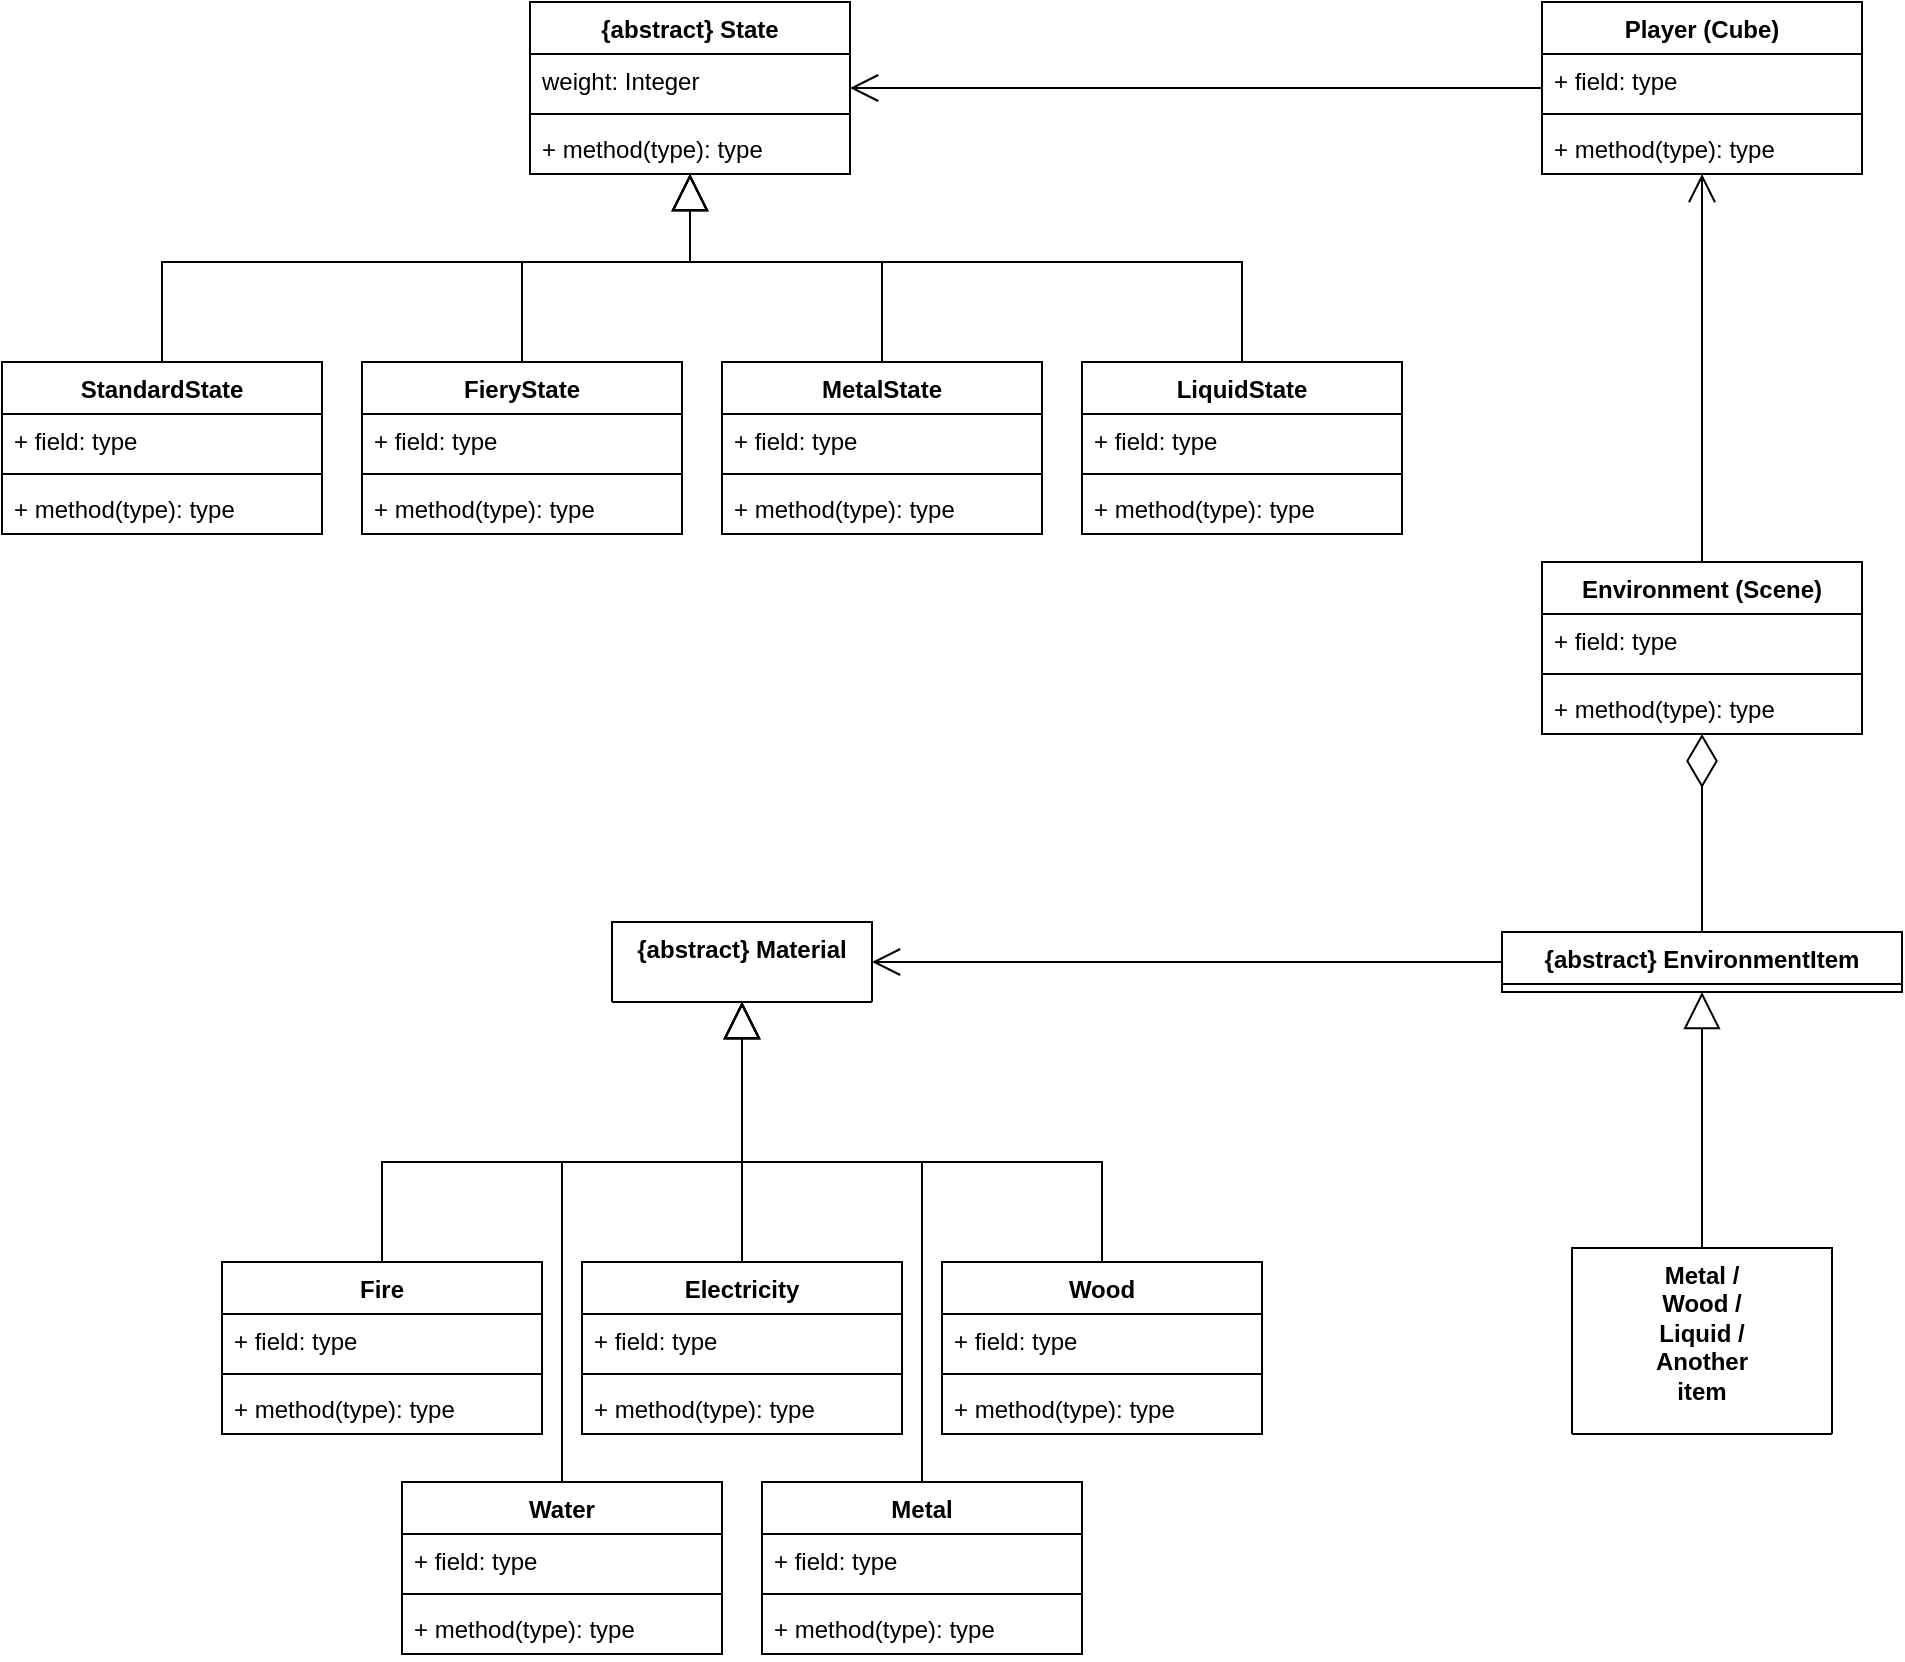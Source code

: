 <mxfile version="21.2.8" type="device">
  <diagram id="C5RBs43oDa-KdzZeNtuy" name="Page-1">
    <mxGraphModel dx="1687" dy="993" grid="1" gridSize="10" guides="1" tooltips="1" connect="1" arrows="1" fold="1" page="1" pageScale="1" pageWidth="827" pageHeight="1169" math="0" shadow="0">
      <root>
        <mxCell id="WIyWlLk6GJQsqaUBKTNV-0" />
        <mxCell id="WIyWlLk6GJQsqaUBKTNV-1" parent="WIyWlLk6GJQsqaUBKTNV-0" />
        <mxCell id="5vsgtL1OO0JbKmEvZkqq-0" value="{abstract} State" style="swimlane;fontStyle=1;align=center;verticalAlign=top;childLayout=stackLayout;horizontal=1;startSize=26;horizontalStack=0;resizeParent=1;resizeParentMax=0;resizeLast=0;collapsible=1;marginBottom=0;whiteSpace=wrap;html=1;" vertex="1" parent="WIyWlLk6GJQsqaUBKTNV-1">
          <mxGeometry x="334" y="250" width="160" height="86" as="geometry">
            <mxRectangle x="349" y="270" width="130" height="30" as="alternateBounds" />
          </mxGeometry>
        </mxCell>
        <mxCell id="5vsgtL1OO0JbKmEvZkqq-1" value="weight: Integer" style="text;strokeColor=none;fillColor=none;align=left;verticalAlign=top;spacingLeft=4;spacingRight=4;overflow=hidden;rotatable=0;points=[[0,0.5],[1,0.5]];portConstraint=eastwest;whiteSpace=wrap;html=1;" vertex="1" parent="5vsgtL1OO0JbKmEvZkqq-0">
          <mxGeometry y="26" width="160" height="26" as="geometry" />
        </mxCell>
        <mxCell id="5vsgtL1OO0JbKmEvZkqq-2" value="" style="line;strokeWidth=1;fillColor=none;align=left;verticalAlign=middle;spacingTop=-1;spacingLeft=3;spacingRight=3;rotatable=0;labelPosition=right;points=[];portConstraint=eastwest;strokeColor=inherit;" vertex="1" parent="5vsgtL1OO0JbKmEvZkqq-0">
          <mxGeometry y="52" width="160" height="8" as="geometry" />
        </mxCell>
        <mxCell id="5vsgtL1OO0JbKmEvZkqq-3" value="+ method(type): type" style="text;strokeColor=none;fillColor=none;align=left;verticalAlign=top;spacingLeft=4;spacingRight=4;overflow=hidden;rotatable=0;points=[[0,0.5],[1,0.5]];portConstraint=eastwest;whiteSpace=wrap;html=1;" vertex="1" parent="5vsgtL1OO0JbKmEvZkqq-0">
          <mxGeometry y="60" width="160" height="26" as="geometry" />
        </mxCell>
        <mxCell id="5vsgtL1OO0JbKmEvZkqq-4" value="StandardState" style="swimlane;fontStyle=1;align=center;verticalAlign=top;childLayout=stackLayout;horizontal=1;startSize=26;horizontalStack=0;resizeParent=1;resizeParentMax=0;resizeLast=0;collapsible=1;marginBottom=0;whiteSpace=wrap;html=1;" vertex="1" parent="WIyWlLk6GJQsqaUBKTNV-1">
          <mxGeometry x="70" y="430" width="160" height="86" as="geometry">
            <mxRectangle x="120" y="430" width="130" height="30" as="alternateBounds" />
          </mxGeometry>
        </mxCell>
        <mxCell id="5vsgtL1OO0JbKmEvZkqq-5" value="+ field: type" style="text;strokeColor=none;fillColor=none;align=left;verticalAlign=top;spacingLeft=4;spacingRight=4;overflow=hidden;rotatable=0;points=[[0,0.5],[1,0.5]];portConstraint=eastwest;whiteSpace=wrap;html=1;" vertex="1" parent="5vsgtL1OO0JbKmEvZkqq-4">
          <mxGeometry y="26" width="160" height="26" as="geometry" />
        </mxCell>
        <mxCell id="5vsgtL1OO0JbKmEvZkqq-6" value="" style="line;strokeWidth=1;fillColor=none;align=left;verticalAlign=middle;spacingTop=-1;spacingLeft=3;spacingRight=3;rotatable=0;labelPosition=right;points=[];portConstraint=eastwest;strokeColor=inherit;" vertex="1" parent="5vsgtL1OO0JbKmEvZkqq-4">
          <mxGeometry y="52" width="160" height="8" as="geometry" />
        </mxCell>
        <mxCell id="5vsgtL1OO0JbKmEvZkqq-7" value="+ method(type): type" style="text;strokeColor=none;fillColor=none;align=left;verticalAlign=top;spacingLeft=4;spacingRight=4;overflow=hidden;rotatable=0;points=[[0,0.5],[1,0.5]];portConstraint=eastwest;whiteSpace=wrap;html=1;" vertex="1" parent="5vsgtL1OO0JbKmEvZkqq-4">
          <mxGeometry y="60" width="160" height="26" as="geometry" />
        </mxCell>
        <mxCell id="5vsgtL1OO0JbKmEvZkqq-8" value="FieryState" style="swimlane;fontStyle=1;align=center;verticalAlign=top;childLayout=stackLayout;horizontal=1;startSize=26;horizontalStack=0;resizeParent=1;resizeParentMax=0;resizeLast=0;collapsible=1;marginBottom=0;whiteSpace=wrap;html=1;" vertex="1" parent="WIyWlLk6GJQsqaUBKTNV-1">
          <mxGeometry x="250" y="430" width="160" height="86" as="geometry">
            <mxRectangle x="120" y="430" width="130" height="30" as="alternateBounds" />
          </mxGeometry>
        </mxCell>
        <mxCell id="5vsgtL1OO0JbKmEvZkqq-9" value="+ field: type" style="text;strokeColor=none;fillColor=none;align=left;verticalAlign=top;spacingLeft=4;spacingRight=4;overflow=hidden;rotatable=0;points=[[0,0.5],[1,0.5]];portConstraint=eastwest;whiteSpace=wrap;html=1;" vertex="1" parent="5vsgtL1OO0JbKmEvZkqq-8">
          <mxGeometry y="26" width="160" height="26" as="geometry" />
        </mxCell>
        <mxCell id="5vsgtL1OO0JbKmEvZkqq-10" value="" style="line;strokeWidth=1;fillColor=none;align=left;verticalAlign=middle;spacingTop=-1;spacingLeft=3;spacingRight=3;rotatable=0;labelPosition=right;points=[];portConstraint=eastwest;strokeColor=inherit;" vertex="1" parent="5vsgtL1OO0JbKmEvZkqq-8">
          <mxGeometry y="52" width="160" height="8" as="geometry" />
        </mxCell>
        <mxCell id="5vsgtL1OO0JbKmEvZkqq-11" value="+ method(type): type" style="text;strokeColor=none;fillColor=none;align=left;verticalAlign=top;spacingLeft=4;spacingRight=4;overflow=hidden;rotatable=0;points=[[0,0.5],[1,0.5]];portConstraint=eastwest;whiteSpace=wrap;html=1;" vertex="1" parent="5vsgtL1OO0JbKmEvZkqq-8">
          <mxGeometry y="60" width="160" height="26" as="geometry" />
        </mxCell>
        <mxCell id="5vsgtL1OO0JbKmEvZkqq-12" value="MetalState" style="swimlane;fontStyle=1;align=center;verticalAlign=top;childLayout=stackLayout;horizontal=1;startSize=26;horizontalStack=0;resizeParent=1;resizeParentMax=0;resizeLast=0;collapsible=1;marginBottom=0;whiteSpace=wrap;html=1;" vertex="1" parent="WIyWlLk6GJQsqaUBKTNV-1">
          <mxGeometry x="430" y="430" width="160" height="86" as="geometry">
            <mxRectangle x="120" y="430" width="130" height="30" as="alternateBounds" />
          </mxGeometry>
        </mxCell>
        <mxCell id="5vsgtL1OO0JbKmEvZkqq-13" value="+ field: type" style="text;strokeColor=none;fillColor=none;align=left;verticalAlign=top;spacingLeft=4;spacingRight=4;overflow=hidden;rotatable=0;points=[[0,0.5],[1,0.5]];portConstraint=eastwest;whiteSpace=wrap;html=1;" vertex="1" parent="5vsgtL1OO0JbKmEvZkqq-12">
          <mxGeometry y="26" width="160" height="26" as="geometry" />
        </mxCell>
        <mxCell id="5vsgtL1OO0JbKmEvZkqq-14" value="" style="line;strokeWidth=1;fillColor=none;align=left;verticalAlign=middle;spacingTop=-1;spacingLeft=3;spacingRight=3;rotatable=0;labelPosition=right;points=[];portConstraint=eastwest;strokeColor=inherit;" vertex="1" parent="5vsgtL1OO0JbKmEvZkqq-12">
          <mxGeometry y="52" width="160" height="8" as="geometry" />
        </mxCell>
        <mxCell id="5vsgtL1OO0JbKmEvZkqq-15" value="+ method(type): type" style="text;strokeColor=none;fillColor=none;align=left;verticalAlign=top;spacingLeft=4;spacingRight=4;overflow=hidden;rotatable=0;points=[[0,0.5],[1,0.5]];portConstraint=eastwest;whiteSpace=wrap;html=1;" vertex="1" parent="5vsgtL1OO0JbKmEvZkqq-12">
          <mxGeometry y="60" width="160" height="26" as="geometry" />
        </mxCell>
        <mxCell id="5vsgtL1OO0JbKmEvZkqq-16" value="LiquidState" style="swimlane;fontStyle=1;align=center;verticalAlign=top;childLayout=stackLayout;horizontal=1;startSize=26;horizontalStack=0;resizeParent=1;resizeParentMax=0;resizeLast=0;collapsible=1;marginBottom=0;whiteSpace=wrap;html=1;" vertex="1" parent="WIyWlLk6GJQsqaUBKTNV-1">
          <mxGeometry x="610" y="430" width="160" height="86" as="geometry">
            <mxRectangle x="120" y="430" width="130" height="30" as="alternateBounds" />
          </mxGeometry>
        </mxCell>
        <mxCell id="5vsgtL1OO0JbKmEvZkqq-17" value="+ field: type" style="text;strokeColor=none;fillColor=none;align=left;verticalAlign=top;spacingLeft=4;spacingRight=4;overflow=hidden;rotatable=0;points=[[0,0.5],[1,0.5]];portConstraint=eastwest;whiteSpace=wrap;html=1;" vertex="1" parent="5vsgtL1OO0JbKmEvZkqq-16">
          <mxGeometry y="26" width="160" height="26" as="geometry" />
        </mxCell>
        <mxCell id="5vsgtL1OO0JbKmEvZkqq-18" value="" style="line;strokeWidth=1;fillColor=none;align=left;verticalAlign=middle;spacingTop=-1;spacingLeft=3;spacingRight=3;rotatable=0;labelPosition=right;points=[];portConstraint=eastwest;strokeColor=inherit;" vertex="1" parent="5vsgtL1OO0JbKmEvZkqq-16">
          <mxGeometry y="52" width="160" height="8" as="geometry" />
        </mxCell>
        <mxCell id="5vsgtL1OO0JbKmEvZkqq-19" value="+ method(type): type" style="text;strokeColor=none;fillColor=none;align=left;verticalAlign=top;spacingLeft=4;spacingRight=4;overflow=hidden;rotatable=0;points=[[0,0.5],[1,0.5]];portConstraint=eastwest;whiteSpace=wrap;html=1;" vertex="1" parent="5vsgtL1OO0JbKmEvZkqq-16">
          <mxGeometry y="60" width="160" height="26" as="geometry" />
        </mxCell>
        <mxCell id="5vsgtL1OO0JbKmEvZkqq-20" value="" style="endArrow=block;endSize=16;endFill=0;html=1;rounded=0;entryX=0.5;entryY=1;entryDx=0;entryDy=0;exitX=0.5;exitY=0;exitDx=0;exitDy=0;" edge="1" parent="WIyWlLk6GJQsqaUBKTNV-1" source="5vsgtL1OO0JbKmEvZkqq-4" target="5vsgtL1OO0JbKmEvZkqq-0">
          <mxGeometry width="160" relative="1" as="geometry">
            <mxPoint x="160" y="350" as="sourcePoint" />
            <mxPoint x="320" y="350" as="targetPoint" />
            <Array as="points">
              <mxPoint x="150" y="380" />
              <mxPoint x="414" y="380" />
            </Array>
          </mxGeometry>
        </mxCell>
        <mxCell id="5vsgtL1OO0JbKmEvZkqq-23" value="" style="endArrow=block;endSize=16;endFill=0;html=1;rounded=0;entryX=0.5;entryY=1;entryDx=0;entryDy=0;exitX=0.5;exitY=0;exitDx=0;exitDy=0;" edge="1" parent="WIyWlLk6GJQsqaUBKTNV-1" source="5vsgtL1OO0JbKmEvZkqq-8" target="5vsgtL1OO0JbKmEvZkqq-0">
          <mxGeometry width="160" relative="1" as="geometry">
            <mxPoint x="440" y="400" as="sourcePoint" />
            <mxPoint x="600" y="400" as="targetPoint" />
            <Array as="points">
              <mxPoint x="330" y="380" />
              <mxPoint x="414" y="380" />
            </Array>
          </mxGeometry>
        </mxCell>
        <mxCell id="5vsgtL1OO0JbKmEvZkqq-25" value="" style="endArrow=block;endSize=16;endFill=0;html=1;rounded=0;exitX=0.5;exitY=0;exitDx=0;exitDy=0;entryX=0.5;entryY=1;entryDx=0;entryDy=0;" edge="1" parent="WIyWlLk6GJQsqaUBKTNV-1" source="5vsgtL1OO0JbKmEvZkqq-12" target="5vsgtL1OO0JbKmEvZkqq-0">
          <mxGeometry width="160" relative="1" as="geometry">
            <mxPoint x="479" y="410" as="sourcePoint" />
            <mxPoint x="619" y="280" as="targetPoint" />
            <Array as="points">
              <mxPoint x="510" y="380" />
              <mxPoint x="414" y="380" />
            </Array>
          </mxGeometry>
        </mxCell>
        <mxCell id="5vsgtL1OO0JbKmEvZkqq-26" value="" style="endArrow=block;endSize=16;endFill=0;html=1;rounded=0;entryX=0.5;entryY=1;entryDx=0;entryDy=0;exitX=0.5;exitY=0;exitDx=0;exitDy=0;" edge="1" parent="WIyWlLk6GJQsqaUBKTNV-1" source="5vsgtL1OO0JbKmEvZkqq-16" target="5vsgtL1OO0JbKmEvZkqq-0">
          <mxGeometry width="160" relative="1" as="geometry">
            <mxPoint x="360" y="460" as="sourcePoint" />
            <mxPoint x="444" y="330" as="targetPoint" />
            <Array as="points">
              <mxPoint x="690" y="380" />
              <mxPoint x="414" y="380" />
            </Array>
          </mxGeometry>
        </mxCell>
        <mxCell id="5vsgtL1OO0JbKmEvZkqq-27" value="{abstract} Material" style="swimlane;fontStyle=1;align=center;verticalAlign=top;childLayout=stackLayout;horizontal=1;startSize=40;horizontalStack=0;resizeParent=1;resizeParentMax=0;resizeLast=0;collapsible=1;marginBottom=0;whiteSpace=wrap;html=1;" vertex="1" collapsed="1" parent="WIyWlLk6GJQsqaUBKTNV-1">
          <mxGeometry x="375" y="710" width="130" height="40" as="geometry">
            <mxRectangle x="340" y="590" width="190" height="90" as="alternateBounds" />
          </mxGeometry>
        </mxCell>
        <mxCell id="5vsgtL1OO0JbKmEvZkqq-28" value="+ field: type" style="text;strokeColor=none;fillColor=none;align=left;verticalAlign=top;spacingLeft=4;spacingRight=4;overflow=hidden;rotatable=0;points=[[0,0.5],[1,0.5]];portConstraint=eastwest;whiteSpace=wrap;html=1;" vertex="1" parent="5vsgtL1OO0JbKmEvZkqq-27">
          <mxGeometry y="30" width="190" height="26" as="geometry" />
        </mxCell>
        <mxCell id="5vsgtL1OO0JbKmEvZkqq-29" value="" style="line;strokeWidth=1;fillColor=none;align=left;verticalAlign=middle;spacingTop=-1;spacingLeft=3;spacingRight=3;rotatable=0;labelPosition=right;points=[];portConstraint=eastwest;strokeColor=inherit;" vertex="1" parent="5vsgtL1OO0JbKmEvZkqq-27">
          <mxGeometry y="56" width="190" height="8" as="geometry" />
        </mxCell>
        <mxCell id="5vsgtL1OO0JbKmEvZkqq-30" value="+ method(type): type" style="text;strokeColor=none;fillColor=none;align=left;verticalAlign=top;spacingLeft=4;spacingRight=4;overflow=hidden;rotatable=0;points=[[0,0.5],[1,0.5]];portConstraint=eastwest;whiteSpace=wrap;html=1;" vertex="1" parent="5vsgtL1OO0JbKmEvZkqq-27">
          <mxGeometry y="64" width="190" height="26" as="geometry" />
        </mxCell>
        <mxCell id="5vsgtL1OO0JbKmEvZkqq-31" value="Water" style="swimlane;fontStyle=1;align=center;verticalAlign=top;childLayout=stackLayout;horizontal=1;startSize=26;horizontalStack=0;resizeParent=1;resizeParentMax=0;resizeLast=0;collapsible=1;marginBottom=0;whiteSpace=wrap;html=1;" vertex="1" parent="WIyWlLk6GJQsqaUBKTNV-1">
          <mxGeometry x="270" y="990" width="160" height="86" as="geometry">
            <mxRectangle y="750" width="130" height="30" as="alternateBounds" />
          </mxGeometry>
        </mxCell>
        <mxCell id="5vsgtL1OO0JbKmEvZkqq-32" value="+ field: type" style="text;strokeColor=none;fillColor=none;align=left;verticalAlign=top;spacingLeft=4;spacingRight=4;overflow=hidden;rotatable=0;points=[[0,0.5],[1,0.5]];portConstraint=eastwest;whiteSpace=wrap;html=1;" vertex="1" parent="5vsgtL1OO0JbKmEvZkqq-31">
          <mxGeometry y="26" width="160" height="26" as="geometry" />
        </mxCell>
        <mxCell id="5vsgtL1OO0JbKmEvZkqq-33" value="" style="line;strokeWidth=1;fillColor=none;align=left;verticalAlign=middle;spacingTop=-1;spacingLeft=3;spacingRight=3;rotatable=0;labelPosition=right;points=[];portConstraint=eastwest;strokeColor=inherit;" vertex="1" parent="5vsgtL1OO0JbKmEvZkqq-31">
          <mxGeometry y="52" width="160" height="8" as="geometry" />
        </mxCell>
        <mxCell id="5vsgtL1OO0JbKmEvZkqq-34" value="+ method(type): type" style="text;strokeColor=none;fillColor=none;align=left;verticalAlign=top;spacingLeft=4;spacingRight=4;overflow=hidden;rotatable=0;points=[[0,0.5],[1,0.5]];portConstraint=eastwest;whiteSpace=wrap;html=1;" vertex="1" parent="5vsgtL1OO0JbKmEvZkqq-31">
          <mxGeometry y="60" width="160" height="26" as="geometry" />
        </mxCell>
        <mxCell id="5vsgtL1OO0JbKmEvZkqq-35" value="Fire" style="swimlane;fontStyle=1;align=center;verticalAlign=top;childLayout=stackLayout;horizontal=1;startSize=26;horizontalStack=0;resizeParent=1;resizeParentMax=0;resizeLast=0;collapsible=1;marginBottom=0;whiteSpace=wrap;html=1;" vertex="1" parent="WIyWlLk6GJQsqaUBKTNV-1">
          <mxGeometry x="180" y="880" width="160" height="86" as="geometry">
            <mxRectangle x="180" y="750" width="130" height="30" as="alternateBounds" />
          </mxGeometry>
        </mxCell>
        <mxCell id="5vsgtL1OO0JbKmEvZkqq-36" value="+ field: type" style="text;strokeColor=none;fillColor=none;align=left;verticalAlign=top;spacingLeft=4;spacingRight=4;overflow=hidden;rotatable=0;points=[[0,0.5],[1,0.5]];portConstraint=eastwest;whiteSpace=wrap;html=1;" vertex="1" parent="5vsgtL1OO0JbKmEvZkqq-35">
          <mxGeometry y="26" width="160" height="26" as="geometry" />
        </mxCell>
        <mxCell id="5vsgtL1OO0JbKmEvZkqq-37" value="" style="line;strokeWidth=1;fillColor=none;align=left;verticalAlign=middle;spacingTop=-1;spacingLeft=3;spacingRight=3;rotatable=0;labelPosition=right;points=[];portConstraint=eastwest;strokeColor=inherit;" vertex="1" parent="5vsgtL1OO0JbKmEvZkqq-35">
          <mxGeometry y="52" width="160" height="8" as="geometry" />
        </mxCell>
        <mxCell id="5vsgtL1OO0JbKmEvZkqq-38" value="+ method(type): type" style="text;strokeColor=none;fillColor=none;align=left;verticalAlign=top;spacingLeft=4;spacingRight=4;overflow=hidden;rotatable=0;points=[[0,0.5],[1,0.5]];portConstraint=eastwest;whiteSpace=wrap;html=1;" vertex="1" parent="5vsgtL1OO0JbKmEvZkqq-35">
          <mxGeometry y="60" width="160" height="26" as="geometry" />
        </mxCell>
        <mxCell id="5vsgtL1OO0JbKmEvZkqq-39" value="Electricity" style="swimlane;fontStyle=1;align=center;verticalAlign=top;childLayout=stackLayout;horizontal=1;startSize=26;horizontalStack=0;resizeParent=1;resizeParentMax=0;resizeLast=0;collapsible=1;marginBottom=0;whiteSpace=wrap;html=1;" vertex="1" parent="WIyWlLk6GJQsqaUBKTNV-1">
          <mxGeometry x="360" y="880" width="160" height="86" as="geometry">
            <mxRectangle x="360" y="750" width="130" height="30" as="alternateBounds" />
          </mxGeometry>
        </mxCell>
        <mxCell id="5vsgtL1OO0JbKmEvZkqq-40" value="+ field: type" style="text;strokeColor=none;fillColor=none;align=left;verticalAlign=top;spacingLeft=4;spacingRight=4;overflow=hidden;rotatable=0;points=[[0,0.5],[1,0.5]];portConstraint=eastwest;whiteSpace=wrap;html=1;" vertex="1" parent="5vsgtL1OO0JbKmEvZkqq-39">
          <mxGeometry y="26" width="160" height="26" as="geometry" />
        </mxCell>
        <mxCell id="5vsgtL1OO0JbKmEvZkqq-41" value="" style="line;strokeWidth=1;fillColor=none;align=left;verticalAlign=middle;spacingTop=-1;spacingLeft=3;spacingRight=3;rotatable=0;labelPosition=right;points=[];portConstraint=eastwest;strokeColor=inherit;" vertex="1" parent="5vsgtL1OO0JbKmEvZkqq-39">
          <mxGeometry y="52" width="160" height="8" as="geometry" />
        </mxCell>
        <mxCell id="5vsgtL1OO0JbKmEvZkqq-42" value="+ method(type): type" style="text;strokeColor=none;fillColor=none;align=left;verticalAlign=top;spacingLeft=4;spacingRight=4;overflow=hidden;rotatable=0;points=[[0,0.5],[1,0.5]];portConstraint=eastwest;whiteSpace=wrap;html=1;" vertex="1" parent="5vsgtL1OO0JbKmEvZkqq-39">
          <mxGeometry y="60" width="160" height="26" as="geometry" />
        </mxCell>
        <mxCell id="5vsgtL1OO0JbKmEvZkqq-43" value="Wood" style="swimlane;fontStyle=1;align=center;verticalAlign=top;childLayout=stackLayout;horizontal=1;startSize=26;horizontalStack=0;resizeParent=1;resizeParentMax=0;resizeLast=0;collapsible=1;marginBottom=0;whiteSpace=wrap;html=1;" vertex="1" parent="WIyWlLk6GJQsqaUBKTNV-1">
          <mxGeometry x="540" y="880" width="160" height="86" as="geometry">
            <mxRectangle x="540" y="750" width="130" height="30" as="alternateBounds" />
          </mxGeometry>
        </mxCell>
        <mxCell id="5vsgtL1OO0JbKmEvZkqq-44" value="+ field: type" style="text;strokeColor=none;fillColor=none;align=left;verticalAlign=top;spacingLeft=4;spacingRight=4;overflow=hidden;rotatable=0;points=[[0,0.5],[1,0.5]];portConstraint=eastwest;whiteSpace=wrap;html=1;" vertex="1" parent="5vsgtL1OO0JbKmEvZkqq-43">
          <mxGeometry y="26" width="160" height="26" as="geometry" />
        </mxCell>
        <mxCell id="5vsgtL1OO0JbKmEvZkqq-45" value="" style="line;strokeWidth=1;fillColor=none;align=left;verticalAlign=middle;spacingTop=-1;spacingLeft=3;spacingRight=3;rotatable=0;labelPosition=right;points=[];portConstraint=eastwest;strokeColor=inherit;" vertex="1" parent="5vsgtL1OO0JbKmEvZkqq-43">
          <mxGeometry y="52" width="160" height="8" as="geometry" />
        </mxCell>
        <mxCell id="5vsgtL1OO0JbKmEvZkqq-46" value="+ method(type): type" style="text;strokeColor=none;fillColor=none;align=left;verticalAlign=top;spacingLeft=4;spacingRight=4;overflow=hidden;rotatable=0;points=[[0,0.5],[1,0.5]];portConstraint=eastwest;whiteSpace=wrap;html=1;" vertex="1" parent="5vsgtL1OO0JbKmEvZkqq-43">
          <mxGeometry y="60" width="160" height="26" as="geometry" />
        </mxCell>
        <mxCell id="5vsgtL1OO0JbKmEvZkqq-47" value="" style="endArrow=block;endSize=16;endFill=0;html=1;rounded=0;entryX=0.5;entryY=1;entryDx=0;entryDy=0;exitX=0.5;exitY=0;exitDx=0;exitDy=0;" edge="1" source="5vsgtL1OO0JbKmEvZkqq-31" target="5vsgtL1OO0JbKmEvZkqq-27" parent="WIyWlLk6GJQsqaUBKTNV-1">
          <mxGeometry width="160" relative="1" as="geometry">
            <mxPoint x="154" y="800" as="sourcePoint" />
            <mxPoint x="314" y="800" as="targetPoint" />
            <Array as="points">
              <mxPoint x="350" y="830" />
              <mxPoint x="440" y="830" />
            </Array>
          </mxGeometry>
        </mxCell>
        <mxCell id="5vsgtL1OO0JbKmEvZkqq-48" value="" style="endArrow=block;endSize=16;endFill=0;html=1;rounded=0;entryX=0.5;entryY=1;entryDx=0;entryDy=0;exitX=0.5;exitY=0;exitDx=0;exitDy=0;" edge="1" source="5vsgtL1OO0JbKmEvZkqq-35" target="5vsgtL1OO0JbKmEvZkqq-27" parent="WIyWlLk6GJQsqaUBKTNV-1">
          <mxGeometry width="160" relative="1" as="geometry">
            <mxPoint x="434" y="850" as="sourcePoint" />
            <mxPoint x="594" y="850" as="targetPoint" />
            <Array as="points">
              <mxPoint x="260" y="830" />
              <mxPoint x="440" y="830" />
            </Array>
          </mxGeometry>
        </mxCell>
        <mxCell id="5vsgtL1OO0JbKmEvZkqq-50" value="" style="endArrow=block;endSize=16;endFill=0;html=1;rounded=0;entryX=0.5;entryY=1;entryDx=0;entryDy=0;exitX=0.5;exitY=0;exitDx=0;exitDy=0;" edge="1" source="5vsgtL1OO0JbKmEvZkqq-43" target="5vsgtL1OO0JbKmEvZkqq-27" parent="WIyWlLk6GJQsqaUBKTNV-1">
          <mxGeometry width="160" relative="1" as="geometry">
            <mxPoint x="354" y="910" as="sourcePoint" />
            <mxPoint x="438" y="780" as="targetPoint" />
            <Array as="points">
              <mxPoint x="620" y="830" />
              <mxPoint x="440" y="830" />
            </Array>
          </mxGeometry>
        </mxCell>
        <mxCell id="5vsgtL1OO0JbKmEvZkqq-74" value="Player (Cube)" style="swimlane;fontStyle=1;align=center;verticalAlign=top;childLayout=stackLayout;horizontal=1;startSize=26;horizontalStack=0;resizeParent=1;resizeParentMax=0;resizeLast=0;collapsible=1;marginBottom=0;whiteSpace=wrap;html=1;" vertex="1" parent="WIyWlLk6GJQsqaUBKTNV-1">
          <mxGeometry x="840" y="250" width="160" height="86" as="geometry" />
        </mxCell>
        <mxCell id="5vsgtL1OO0JbKmEvZkqq-75" value="+ field: type" style="text;strokeColor=none;fillColor=none;align=left;verticalAlign=top;spacingLeft=4;spacingRight=4;overflow=hidden;rotatable=0;points=[[0,0.5],[1,0.5]];portConstraint=eastwest;whiteSpace=wrap;html=1;" vertex="1" parent="5vsgtL1OO0JbKmEvZkqq-74">
          <mxGeometry y="26" width="160" height="26" as="geometry" />
        </mxCell>
        <mxCell id="5vsgtL1OO0JbKmEvZkqq-76" value="" style="line;strokeWidth=1;fillColor=none;align=left;verticalAlign=middle;spacingTop=-1;spacingLeft=3;spacingRight=3;rotatable=0;labelPosition=right;points=[];portConstraint=eastwest;strokeColor=inherit;" vertex="1" parent="5vsgtL1OO0JbKmEvZkqq-74">
          <mxGeometry y="52" width="160" height="8" as="geometry" />
        </mxCell>
        <mxCell id="5vsgtL1OO0JbKmEvZkqq-77" value="+ method(type): type" style="text;strokeColor=none;fillColor=none;align=left;verticalAlign=top;spacingLeft=4;spacingRight=4;overflow=hidden;rotatable=0;points=[[0,0.5],[1,0.5]];portConstraint=eastwest;whiteSpace=wrap;html=1;" vertex="1" parent="5vsgtL1OO0JbKmEvZkqq-74">
          <mxGeometry y="60" width="160" height="26" as="geometry" />
        </mxCell>
        <mxCell id="5vsgtL1OO0JbKmEvZkqq-78" value="" style="endArrow=open;endFill=1;endSize=12;html=1;rounded=0;" edge="1" parent="WIyWlLk6GJQsqaUBKTNV-1" source="5vsgtL1OO0JbKmEvZkqq-74" target="5vsgtL1OO0JbKmEvZkqq-0">
          <mxGeometry width="160" relative="1" as="geometry">
            <mxPoint x="650" y="360" as="sourcePoint" />
            <mxPoint x="810" y="360" as="targetPoint" />
          </mxGeometry>
        </mxCell>
        <mxCell id="5vsgtL1OO0JbKmEvZkqq-79" value="Environment (Scene)" style="swimlane;fontStyle=1;align=center;verticalAlign=top;childLayout=stackLayout;horizontal=1;startSize=26;horizontalStack=0;resizeParent=1;resizeParentMax=0;resizeLast=0;collapsible=1;marginBottom=0;whiteSpace=wrap;html=1;" vertex="1" parent="WIyWlLk6GJQsqaUBKTNV-1">
          <mxGeometry x="840" y="530" width="160" height="86" as="geometry" />
        </mxCell>
        <mxCell id="5vsgtL1OO0JbKmEvZkqq-80" value="+ field: type" style="text;strokeColor=none;fillColor=none;align=left;verticalAlign=top;spacingLeft=4;spacingRight=4;overflow=hidden;rotatable=0;points=[[0,0.5],[1,0.5]];portConstraint=eastwest;whiteSpace=wrap;html=1;" vertex="1" parent="5vsgtL1OO0JbKmEvZkqq-79">
          <mxGeometry y="26" width="160" height="26" as="geometry" />
        </mxCell>
        <mxCell id="5vsgtL1OO0JbKmEvZkqq-81" value="" style="line;strokeWidth=1;fillColor=none;align=left;verticalAlign=middle;spacingTop=-1;spacingLeft=3;spacingRight=3;rotatable=0;labelPosition=right;points=[];portConstraint=eastwest;strokeColor=inherit;" vertex="1" parent="5vsgtL1OO0JbKmEvZkqq-79">
          <mxGeometry y="52" width="160" height="8" as="geometry" />
        </mxCell>
        <mxCell id="5vsgtL1OO0JbKmEvZkqq-82" value="+ method(type): type" style="text;strokeColor=none;fillColor=none;align=left;verticalAlign=top;spacingLeft=4;spacingRight=4;overflow=hidden;rotatable=0;points=[[0,0.5],[1,0.5]];portConstraint=eastwest;whiteSpace=wrap;html=1;" vertex="1" parent="5vsgtL1OO0JbKmEvZkqq-79">
          <mxGeometry y="60" width="160" height="26" as="geometry" />
        </mxCell>
        <mxCell id="5vsgtL1OO0JbKmEvZkqq-83" value="" style="endArrow=open;endFill=1;endSize=12;html=1;rounded=0;" edge="1" parent="WIyWlLk6GJQsqaUBKTNV-1" source="5vsgtL1OO0JbKmEvZkqq-79" target="5vsgtL1OO0JbKmEvZkqq-74">
          <mxGeometry width="160" relative="1" as="geometry">
            <mxPoint x="850" y="303" as="sourcePoint" />
            <mxPoint x="920" y="450" as="targetPoint" />
          </mxGeometry>
        </mxCell>
        <mxCell id="5vsgtL1OO0JbKmEvZkqq-85" value="{abstract} EnvironmentItem" style="swimlane;fontStyle=1;align=center;verticalAlign=top;childLayout=stackLayout;horizontal=1;startSize=26;horizontalStack=0;resizeParent=1;resizeParentMax=0;resizeLast=0;collapsible=1;marginBottom=0;whiteSpace=wrap;html=1;" vertex="1" collapsed="1" parent="WIyWlLk6GJQsqaUBKTNV-1">
          <mxGeometry x="820" y="715" width="200" height="30" as="geometry">
            <mxRectangle x="825" y="687" width="190" height="86" as="alternateBounds" />
          </mxGeometry>
        </mxCell>
        <mxCell id="5vsgtL1OO0JbKmEvZkqq-86" value="+ field: type" style="text;strokeColor=none;fillColor=none;align=left;verticalAlign=top;spacingLeft=4;spacingRight=4;overflow=hidden;rotatable=0;points=[[0,0.5],[1,0.5]];portConstraint=eastwest;whiteSpace=wrap;html=1;" vertex="1" parent="5vsgtL1OO0JbKmEvZkqq-85">
          <mxGeometry y="26" width="190" height="26" as="geometry" />
        </mxCell>
        <mxCell id="5vsgtL1OO0JbKmEvZkqq-87" value="" style="line;strokeWidth=1;fillColor=none;align=left;verticalAlign=middle;spacingTop=-1;spacingLeft=3;spacingRight=3;rotatable=0;labelPosition=right;points=[];portConstraint=eastwest;strokeColor=inherit;" vertex="1" parent="5vsgtL1OO0JbKmEvZkqq-85">
          <mxGeometry y="52" width="190" height="8" as="geometry" />
        </mxCell>
        <mxCell id="5vsgtL1OO0JbKmEvZkqq-88" value="+ method(type): type" style="text;strokeColor=none;fillColor=none;align=left;verticalAlign=top;spacingLeft=4;spacingRight=4;overflow=hidden;rotatable=0;points=[[0,0.5],[1,0.5]];portConstraint=eastwest;whiteSpace=wrap;html=1;" vertex="1" parent="5vsgtL1OO0JbKmEvZkqq-85">
          <mxGeometry y="60" width="190" height="26" as="geometry" />
        </mxCell>
        <mxCell id="5vsgtL1OO0JbKmEvZkqq-89" value="" style="endArrow=diamondThin;endFill=0;endSize=24;html=1;rounded=0;exitX=0.5;exitY=0;exitDx=0;exitDy=0;" edge="1" parent="WIyWlLk6GJQsqaUBKTNV-1" source="5vsgtL1OO0JbKmEvZkqq-85" target="5vsgtL1OO0JbKmEvZkqq-79">
          <mxGeometry width="160" relative="1" as="geometry">
            <mxPoint x="1030" y="600" as="sourcePoint" />
            <mxPoint x="1190" y="600" as="targetPoint" />
          </mxGeometry>
        </mxCell>
        <mxCell id="5vsgtL1OO0JbKmEvZkqq-90" value="" style="endArrow=open;endFill=1;endSize=12;html=1;rounded=0;" edge="1" parent="WIyWlLk6GJQsqaUBKTNV-1" source="5vsgtL1OO0JbKmEvZkqq-85" target="5vsgtL1OO0JbKmEvZkqq-27">
          <mxGeometry width="160" relative="1" as="geometry">
            <mxPoint x="580" y="670" as="sourcePoint" />
            <mxPoint x="740" y="670" as="targetPoint" />
          </mxGeometry>
        </mxCell>
        <mxCell id="5vsgtL1OO0JbKmEvZkqq-125" value="Metal" style="swimlane;fontStyle=1;align=center;verticalAlign=top;childLayout=stackLayout;horizontal=1;startSize=26;horizontalStack=0;resizeParent=1;resizeParentMax=0;resizeLast=0;collapsible=1;marginBottom=0;whiteSpace=wrap;html=1;" vertex="1" parent="WIyWlLk6GJQsqaUBKTNV-1">
          <mxGeometry x="450" y="990" width="160" height="86" as="geometry">
            <mxRectangle x="540" y="750" width="130" height="30" as="alternateBounds" />
          </mxGeometry>
        </mxCell>
        <mxCell id="5vsgtL1OO0JbKmEvZkqq-126" value="+ field: type" style="text;strokeColor=none;fillColor=none;align=left;verticalAlign=top;spacingLeft=4;spacingRight=4;overflow=hidden;rotatable=0;points=[[0,0.5],[1,0.5]];portConstraint=eastwest;whiteSpace=wrap;html=1;" vertex="1" parent="5vsgtL1OO0JbKmEvZkqq-125">
          <mxGeometry y="26" width="160" height="26" as="geometry" />
        </mxCell>
        <mxCell id="5vsgtL1OO0JbKmEvZkqq-127" value="" style="line;strokeWidth=1;fillColor=none;align=left;verticalAlign=middle;spacingTop=-1;spacingLeft=3;spacingRight=3;rotatable=0;labelPosition=right;points=[];portConstraint=eastwest;strokeColor=inherit;" vertex="1" parent="5vsgtL1OO0JbKmEvZkqq-125">
          <mxGeometry y="52" width="160" height="8" as="geometry" />
        </mxCell>
        <mxCell id="5vsgtL1OO0JbKmEvZkqq-128" value="+ method(type): type" style="text;strokeColor=none;fillColor=none;align=left;verticalAlign=top;spacingLeft=4;spacingRight=4;overflow=hidden;rotatable=0;points=[[0,0.5],[1,0.5]];portConstraint=eastwest;whiteSpace=wrap;html=1;" vertex="1" parent="5vsgtL1OO0JbKmEvZkqq-125">
          <mxGeometry y="60" width="160" height="26" as="geometry" />
        </mxCell>
        <mxCell id="5vsgtL1OO0JbKmEvZkqq-130" value="" style="endArrow=block;endSize=16;endFill=0;html=1;rounded=0;exitX=0.5;exitY=0;exitDx=0;exitDy=0;entryX=0.5;entryY=1;entryDx=0;entryDy=0;" edge="1" parent="WIyWlLk6GJQsqaUBKTNV-1" source="5vsgtL1OO0JbKmEvZkqq-125" target="5vsgtL1OO0JbKmEvZkqq-27">
          <mxGeometry width="160" relative="1" as="geometry">
            <mxPoint x="450" y="890" as="sourcePoint" />
            <mxPoint x="409" y="760" as="targetPoint" />
            <Array as="points">
              <mxPoint x="530" y="830" />
              <mxPoint x="440" y="830" />
            </Array>
          </mxGeometry>
        </mxCell>
        <mxCell id="5vsgtL1OO0JbKmEvZkqq-135" value="Metal /&lt;br&gt;Wood /&lt;br&gt;Liquid /&lt;br&gt;Another&lt;br&gt;item" style="swimlane;fontStyle=1;align=center;verticalAlign=top;childLayout=stackLayout;horizontal=1;startSize=93;horizontalStack=0;resizeParent=1;resizeParentMax=0;resizeLast=0;collapsible=1;marginBottom=0;whiteSpace=wrap;html=1;" vertex="1" collapsed="1" parent="WIyWlLk6GJQsqaUBKTNV-1">
          <mxGeometry x="855" y="873" width="130" height="93" as="geometry">
            <mxRectangle x="1090" y="687" width="160" height="86" as="alternateBounds" />
          </mxGeometry>
        </mxCell>
        <mxCell id="5vsgtL1OO0JbKmEvZkqq-136" value="+ field: type" style="text;strokeColor=none;fillColor=none;align=left;verticalAlign=top;spacingLeft=4;spacingRight=4;overflow=hidden;rotatable=0;points=[[0,0.5],[1,0.5]];portConstraint=eastwest;whiteSpace=wrap;html=1;" vertex="1" parent="5vsgtL1OO0JbKmEvZkqq-135">
          <mxGeometry y="26" width="160" height="26" as="geometry" />
        </mxCell>
        <mxCell id="5vsgtL1OO0JbKmEvZkqq-137" value="" style="line;strokeWidth=1;fillColor=none;align=left;verticalAlign=middle;spacingTop=-1;spacingLeft=3;spacingRight=3;rotatable=0;labelPosition=right;points=[];portConstraint=eastwest;strokeColor=inherit;" vertex="1" parent="5vsgtL1OO0JbKmEvZkqq-135">
          <mxGeometry y="52" width="160" height="8" as="geometry" />
        </mxCell>
        <mxCell id="5vsgtL1OO0JbKmEvZkqq-138" value="+ method(type): type" style="text;strokeColor=none;fillColor=none;align=left;verticalAlign=top;spacingLeft=4;spacingRight=4;overflow=hidden;rotatable=0;points=[[0,0.5],[1,0.5]];portConstraint=eastwest;whiteSpace=wrap;html=1;" vertex="1" parent="5vsgtL1OO0JbKmEvZkqq-135">
          <mxGeometry y="60" width="160" height="26" as="geometry" />
        </mxCell>
        <mxCell id="5vsgtL1OO0JbKmEvZkqq-139" value="" style="endArrow=block;endSize=16;endFill=0;html=1;rounded=0;entryX=0.5;entryY=1;entryDx=0;entryDy=0;exitX=0.5;exitY=0;exitDx=0;exitDy=0;" edge="1" parent="WIyWlLk6GJQsqaUBKTNV-1" source="5vsgtL1OO0JbKmEvZkqq-39" target="5vsgtL1OO0JbKmEvZkqq-27">
          <mxGeometry width="160" relative="1" as="geometry">
            <mxPoint x="480" y="770" as="sourcePoint" />
            <mxPoint x="640" y="770" as="targetPoint" />
          </mxGeometry>
        </mxCell>
        <mxCell id="5vsgtL1OO0JbKmEvZkqq-140" value="" style="endArrow=block;endSize=16;endFill=0;html=1;rounded=0;entryX=0.5;entryY=1;entryDx=0;entryDy=0;exitX=0.5;exitY=0;exitDx=0;exitDy=0;" edge="1" parent="WIyWlLk6GJQsqaUBKTNV-1" source="5vsgtL1OO0JbKmEvZkqq-135" target="5vsgtL1OO0JbKmEvZkqq-85">
          <mxGeometry width="160" relative="1" as="geometry">
            <mxPoint x="450" y="890" as="sourcePoint" />
            <mxPoint x="450" y="760" as="targetPoint" />
          </mxGeometry>
        </mxCell>
      </root>
    </mxGraphModel>
  </diagram>
</mxfile>
